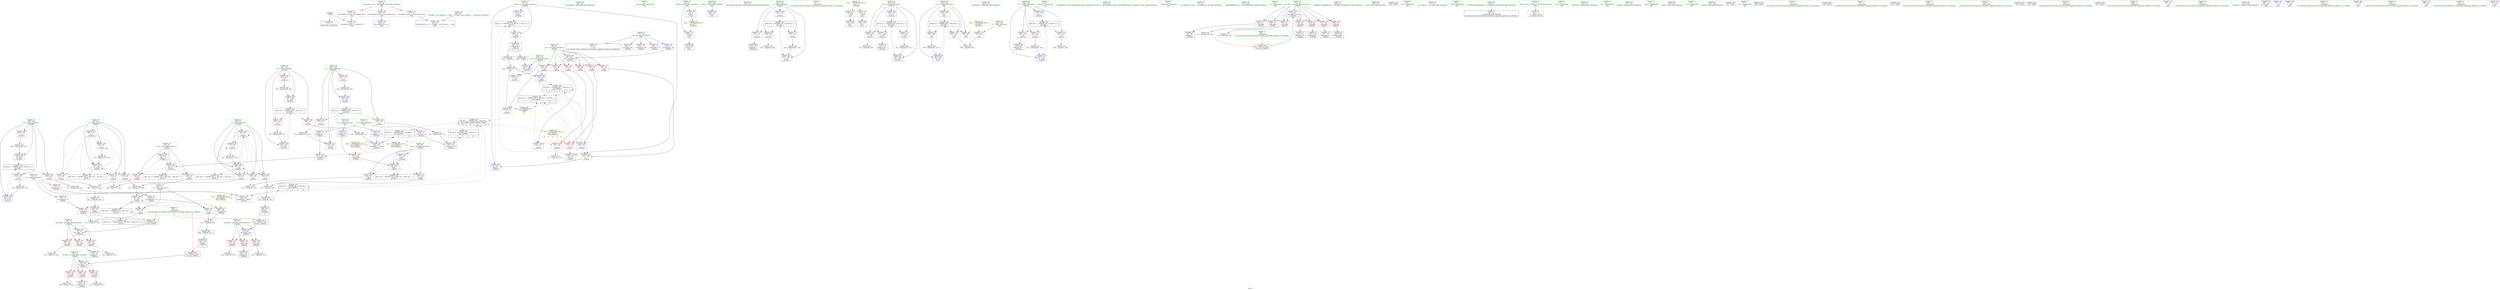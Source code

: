 digraph "SVFG" {
	label="SVFG";

	Node0x55d791118ef0 [shape=record,color=grey,label="{NodeID: 0\nNullPtr}"];
	Node0x55d791118ef0 -> Node0x55d79113a380[style=solid];
	Node0x55d791118ef0 -> Node0x55d791141460[style=solid];
	Node0x55d79113bba0 [shape=record,color=blue,label="{NodeID: 194\n70\<--124\nretval\<--\n_Z3dfsiiii\n}"];
	Node0x55d79113bba0 -> Node0x55d791159f50[style=dashed];
	Node0x55d791138cd0 [shape=record,color=purple,label="{NodeID: 111\n418\<--36\nllvm.global_ctors_2\<--llvm.global_ctors\nGlob }"];
	Node0x55d791138cd0 -> Node0x55d791141460[style=solid];
	Node0x55d791136e50 [shape=record,color=green,label="{NodeID: 28\n13\<--14\nB\<--B_field_insensitive\nGlob }"];
	Node0x55d791136e50 -> Node0x55d79113b860[style=solid];
	Node0x55d791136e50 -> Node0x55d79113b930[style=solid];
	Node0x55d79114b730 [shape=record,color=grey,label="{NodeID: 305\n207 = cmp(202, 206, )\n}"];
	Node0x55d79114b730 -> Node0x55d79113d890[style=solid];
	Node0x55d7911441e0 [shape=record,color=blue,label="{NodeID: 222\n247\<--328\nans\<--call27\n_Z5solvev\n}"];
	Node0x55d7911441e0 -> Node0x55d791140d50[style=dashed];
	Node0x55d79113eda0 [shape=record,color=red,label="{NodeID: 139\n184\<--82\n\<--ma1\n_Z3dfsiiii\n}"];
	Node0x55d79113eda0 -> Node0x55d79114c630[style=solid];
	Node0x55d791139710 [shape=record,color=green,label="{NodeID: 56\n250\<--251\n_ZNSirsERi\<--_ZNSirsERi_field_insensitive\n}"];
	Node0x55d79115b850 [shape=record,color=black,label="{NodeID: 333\nMR_22V_2 = PHI(MR_22V_3, MR_22V_1, MR_22V_1, )\npts\{91 \}\n}"];
	Node0x55d791140460 [shape=record,color=red,label="{NodeID: 167\n309\<--239\n\<--k\n_Z5solvev\n}"];
	Node0x55d791140460 -> Node0x55d791149f30[style=solid];
	Node0x55d79113b040 [shape=record,color=black,label="{NodeID: 84\n65\<--230\n_Z3dfsiiii_ret\<--\n_Z3dfsiiii\n|{<s0>3|<s1>8}}"];
	Node0x55d79113b040:s0 -> Node0x55d7911796a0[style=solid,color=blue];
	Node0x55d79113b040:s1 -> Node0x55d791179af0[style=solid,color=blue];
	Node0x55d791113c30 [shape=record,color=green,label="{NodeID: 1\n7\<--1\n__dso_handle\<--dummyObj\nGlob }"];
	Node0x55d79113d570 [shape=record,color=black,label="{NodeID: 278\n187 = PHI(188, 185, )\n}"];
	Node0x55d79113d570 -> Node0x55d79113ad00[style=solid];
	Node0x55d79113bc70 [shape=record,color=blue,label="{NodeID: 195\n82\<--128\nma1\<--\n_Z3dfsiiii\n}"];
	Node0x55d79113bc70 -> Node0x55d79113ecd0[style=dashed];
	Node0x55d79113bc70 -> Node0x55d79113eda0[style=dashed];
	Node0x55d79113bc70 -> Node0x55d79113bd40[style=dashed];
	Node0x55d79113bc70 -> Node0x55d79115a450[style=dashed];
	Node0x55d791138dd0 [shape=record,color=red,label="{NodeID: 112\n366\<--8\n\<--OPEN\nmain\n}"];
	Node0x55d791138dd0 -> Node0x55d79113b380[style=solid];
	Node0x55d791136f50 [shape=record,color=green,label="{NodeID: 29\n15\<--16\nK\<--K_field_insensitive\nGlob }"];
	Node0x55d791136f50 -> Node0x55d791138040[style=solid];
	Node0x55d791136f50 -> Node0x55d791138110[style=solid];
	Node0x55d791136f50 -> Node0x55d7911381e0[style=solid];
	Node0x55d79114b8b0 [shape=record,color=grey,label="{NodeID: 306\n175 = cmp(170, 174, )\n}"];
	Node0x55d7911442b0 [shape=record,color=blue,label="{NodeID: 223\n359\<--120\nretval\<--\nmain\n}"];
	Node0x55d79113ee70 [shape=record,color=red,label="{NodeID: 140\n160\<--84\n\<--ma2\n_Z3dfsiiii\n}"];
	Node0x55d79113ee70 -> Node0x55d79114b2b0[style=solid];
	Node0x55d791139810 [shape=record,color=green,label="{NodeID: 57\n326\<--327\nllvm.memset.p0i8.i64\<--llvm.memset.p0i8.i64_field_insensitive\n}"];
	Node0x55d79115bd50 [shape=record,color=black,label="{NodeID: 334\nMR_30V_2 = PHI(MR_30V_5, MR_30V_1, MR_30V_3, )\npts\{190000 \}\n|{<s0>3|<s1>3|<s2>8}}"];
	Node0x55d79115bd50:s0 -> Node0x55d79113fd10[style=dashed,color=blue];
	Node0x55d79115bd50:s1 -> Node0x55d79113c2f0[style=dashed,color=blue];
	Node0x55d79115bd50:s2 -> Node0x55d791167650[style=dashed,color=blue];
	Node0x55d791140530 [shape=record,color=red,label="{NodeID: 168\n315\<--239\n\<--k\n_Z5solvev\n}"];
	Node0x55d791140530 -> Node0x55d7911494b0[style=solid];
	Node0x55d79113b110 [shape=record,color=black,label="{NodeID: 85\n274\<--273\nidxprom\<--\n_Z5solvev\n}"];
	Node0x55d7911188d0 [shape=record,color=green,label="{NodeID: 2\n9\<--1\n\<--dummyObj\nCan only get source location for instruction, argument, global var or function.}"];
	Node0x55d79113d700 [shape=record,color=black,label="{NodeID: 279\n197 = PHI(188, 195, )\n}"];
	Node0x55d79113d700 -> Node0x55d79113add0[style=solid];
	Node0x55d79113bd40 [shape=record,color=blue,label="{NodeID: 196\n82\<--135\nma1\<--\n_Z3dfsiiii\n}"];
	Node0x55d79113bd40 -> Node0x55d79113ecd0[style=dashed];
	Node0x55d79113bd40 -> Node0x55d79113eda0[style=dashed];
	Node0x55d79113bd40 -> Node0x55d79115a450[style=dashed];
	Node0x55d791138ea0 [shape=record,color=red,label="{NodeID: 113\n369\<--26\n\<--stdin\nmain\n}"];
	Node0x55d791138ea0 -> Node0x55d79113b450[style=solid];
	Node0x55d791137050 [shape=record,color=green,label="{NodeID: 30\n17\<--19\ndp\<--dp_field_insensitive\nGlob }"];
	Node0x55d791137050 -> Node0x55d79113a480[style=solid];
	Node0x55d791137050 -> Node0x55d7911382b0[style=solid];
	Node0x55d791137050 -> Node0x55d791138380[style=solid];
	Node0x55d791137050 -> Node0x55d791138450[style=solid];
	Node0x55d791137050 -> Node0x55d791138520[style=solid];
	Node0x55d79114ba30 [shape=record,color=grey,label="{NodeID: 307\n307 = cmp(306, 268, )\n}"];
	Node0x55d791144380 [shape=record,color=blue,label="{NodeID: 224\n363\<--128\ncas\<--\nmain\n}"];
	Node0x55d791144380 -> Node0x55d7911598d0[style=dashed];
	Node0x55d79113ef40 [shape=record,color=red,label="{NodeID: 141\n194\<--84\n\<--ma2\n_Z3dfsiiii\n}"];
	Node0x55d79113ef40 -> Node0x55d79114b130[style=solid];
	Node0x55d791139910 [shape=record,color=green,label="{NodeID: 58\n332\<--333\n_ZNSolsEx\<--_ZNSolsEx_field_insensitive\n}"];
	Node0x55d79115c250 [shape=record,color=black,label="{NodeID: 335\nMR_36V_3 = PHI(MR_36V_4, MR_36V_2, )\npts\{240 \}\n}"];
	Node0x55d79115c250 -> Node0x55d791140460[style=dashed];
	Node0x55d79115c250 -> Node0x55d791140530[style=dashed];
	Node0x55d79115c250 -> Node0x55d791144040[style=dashed];
	Node0x55d791140600 [shape=record,color=red,label="{NodeID: 169\n266\<--241\n\<--i\n_Z5solvev\n}"];
	Node0x55d791140600 -> Node0x55d79114bd30[style=solid];
	Node0x55d79113b1e0 [shape=record,color=black,label="{NodeID: 86\n293\<--292\nidxprom10\<--\n_Z5solvev\n}"];
	Node0x55d791135280 [shape=record,color=green,label="{NodeID: 3\n20\<--1\n_ZSt3cin\<--dummyObj\nGlob }"];
	Node0x55d79113d890 [shape=record,color=black,label="{NodeID: 280\n209 = PHI(188, 207, )\n}"];
	Node0x55d79113d890 -> Node0x55d79113af70[style=solid];
	Node0x55d79113be10 [shape=record,color=blue,label="{NodeID: 197\n84\<--128\nma2\<--\n_Z3dfsiiii\n}"];
	Node0x55d79113be10 -> Node0x55d79113ee70[style=dashed];
	Node0x55d79113be10 -> Node0x55d79113ef40[style=dashed];
	Node0x55d79113be10 -> Node0x55d79113bee0[style=dashed];
	Node0x55d79113be10 -> Node0x55d79115a950[style=dashed];
	Node0x55d791138f70 [shape=record,color=red,label="{NodeID: 114\n375\<--31\n\<--stdout\nmain\n}"];
	Node0x55d791138f70 -> Node0x55d79113b520[style=solid];
	Node0x55d791137150 [shape=record,color=green,label="{NodeID: 31\n36\<--40\nllvm.global_ctors\<--llvm.global_ctors_field_insensitive\nGlob }"];
	Node0x55d791137150 -> Node0x55d791138ad0[style=solid];
	Node0x55d791137150 -> Node0x55d791138bd0[style=solid];
	Node0x55d791137150 -> Node0x55d791138cd0[style=solid];
	Node0x55d79114bbb0 [shape=record,color=grey,label="{NodeID: 308\n168 = cmp(167, 120, )\n}"];
	Node0x55d791144450 [shape=record,color=blue,label="{NodeID: 225\n363\<--398\ncas\<--inc\nmain\n}"];
	Node0x55d791144450 -> Node0x55d7911598d0[style=dashed];
	Node0x55d79113f010 [shape=record,color=red,label="{NodeID: 142\n153\<--86\n\<--i\n_Z3dfsiiii\n}"];
	Node0x55d79113f010 -> Node0x55d79114ae30[style=solid];
	Node0x55d791139a10 [shape=record,color=green,label="{NodeID: 59\n335\<--336\n_ZSt4endlIcSt11char_traitsIcEERSt13basic_ostreamIT_T0_ES6_\<--_ZSt4endlIcSt11char_traitsIcEERSt13basic_ostreamIT_T0_ES6__field_insensitive\n}"];
	Node0x55d791167650 [shape=record,color=yellow,style=double,label="{NodeID: 419\n30V_2 = CSCHI(MR_30V_1)\npts\{190000 \}\nCS[]|{<s0>15}}"];
	Node0x55d791167650:s0 -> Node0x55d7911599c0[style=dashed,color=blue];
	Node0x55d79115c750 [shape=record,color=black,label="{NodeID: 336\nMR_42V_3 = PHI(MR_42V_4, MR_42V_2, )\npts\{246 \}\n}"];
	Node0x55d79115c750 -> Node0x55d791140ae0[style=dashed];
	Node0x55d79115c750 -> Node0x55d791140bb0[style=dashed];
	Node0x55d79115c750 -> Node0x55d791140c80[style=dashed];
	Node0x55d79115c750 -> Node0x55d791144110[style=dashed];
	Node0x55d7911406d0 [shape=record,color=red,label="{NodeID: 170\n273\<--241\n\<--i\n_Z5solvev\n}"];
	Node0x55d7911406d0 -> Node0x55d79113b110[style=solid];
	Node0x55d79113b2b0 [shape=record,color=black,label="{NodeID: 87\n312\<--311\nidxprom21\<--\n_Z5solvev\n}"];
	Node0x55d791135310 [shape=record,color=green,label="{NodeID: 4\n21\<--1\n_ZSt4cout\<--dummyObj\nGlob }"];
	Node0x55d791149330 [shape=record,color=grey,label="{NodeID: 281\n301 = Binary(300, 128, )\n}"];
	Node0x55d791149330 -> Node0x55d791143dd0[style=solid];
	Node0x55d79113bee0 [shape=record,color=blue,label="{NodeID: 198\n84\<--145\nma2\<--\n_Z3dfsiiii\n}"];
	Node0x55d79113bee0 -> Node0x55d79113ee70[style=dashed];
	Node0x55d79113bee0 -> Node0x55d79113ef40[style=dashed];
	Node0x55d79113bee0 -> Node0x55d79115a950[style=dashed];
	Node0x55d79113da20 [shape=record,color=red,label="{NodeID: 115\n230\<--70\n\<--retval\n_Z3dfsiiii\n}"];
	Node0x55d79113da20 -> Node0x55d79113b040[style=solid];
	Node0x55d791137250 [shape=record,color=green,label="{NodeID: 32\n41\<--42\n__cxx_global_var_init\<--__cxx_global_var_init_field_insensitive\n}"];
	Node0x55d79114bd30 [shape=record,color=grey,label="{NodeID: 309\n267 = cmp(266, 268, )\n}"];
	Node0x55d79113f0e0 [shape=record,color=red,label="{NodeID: 143\n163\<--86\n\<--i\n_Z3dfsiiii\n}"];
	Node0x55d79113f0e0 -> Node0x55d79114a0b0[style=solid];
	Node0x55d791139b10 [shape=record,color=green,label="{NodeID: 60\n337\<--338\n_ZNSolsEPFRSoS_E\<--_ZNSolsEPFRSoS_E_field_insensitive\n}"];
	Node0x55d79115cc50 [shape=record,color=black,label="{NodeID: 337\nMR_28V_2 = PHI(MR_28V_3, MR_28V_1, )\npts\{160000 \}\n|{|<s1>8|<s2>15}}"];
	Node0x55d79115cc50 -> Node0x55d791143f70[style=dashed];
	Node0x55d79115cc50:s1 -> Node0x55d7911609f0[style=dashed,color=red];
	Node0x55d79115cc50:s2 -> Node0x55d7911599c0[style=dashed,color=blue];
	Node0x55d7911407a0 [shape=record,color=red,label="{NodeID: 171\n281\<--241\n\<--i\n_Z5solvev\n}"];
	Node0x55d7911407a0 -> Node0x55d79114a830[style=solid];
	Node0x55d79113b380 [shape=record,color=black,label="{NodeID: 88\n367\<--366\ntobool\<--\nmain\n}"];
	Node0x55d7911353a0 [shape=record,color=green,label="{NodeID: 5\n22\<--1\n.str\<--dummyObj\nGlob }"];
	Node0x55d7911494b0 [shape=record,color=grey,label="{NodeID: 282\n316 = Binary(315, 272, )\n}"];
	Node0x55d7911494b0 -> Node0x55d791144040[style=solid];
	Node0x55d79113bfb0 [shape=record,color=blue,label="{NodeID: 199\n148\<--150\n\<--\n_Z3dfsiiii\n}"];
	Node0x55d79113bfb0 -> Node0x55d79113fde0[style=dashed];
	Node0x55d79113bfb0 -> Node0x55d79115bd50[style=dashed];
	Node0x55d79113bfb0 -> Node0x55d79115db50[style=dashed];
	Node0x55d79113daf0 [shape=record,color=red,label="{NodeID: 116\n96\<--72\n\<--pos.addr\n_Z3dfsiiii\n}"];
	Node0x55d79113daf0 -> Node0x55d79113a680[style=solid];
	Node0x55d791137350 [shape=record,color=green,label="{NodeID: 33\n45\<--46\n_ZNSt8ios_base4InitC1Ev\<--_ZNSt8ios_base4InitC1Ev_field_insensitive\n}"];
	Node0x55d79114beb0 [shape=record,color=grey,label="{NodeID: 310\n111 = cmp(110, 112, )\n}"];
	Node0x55d79113f1b0 [shape=record,color=red,label="{NodeID: 144\n183\<--86\n\<--i\n_Z3dfsiiii\n}"];
	Node0x55d79113f1b0 -> Node0x55d79114c630[style=solid];
	Node0x55d791139c10 [shape=record,color=green,label="{NodeID: 61\n356\<--357\nmain\<--main_field_insensitive\n}"];
	Node0x55d791178ea0 [shape=record,color=black,label="{NodeID: 421\n392 = PHI()\n}"];
	Node0x55d791140870 [shape=record,color=red,label="{NodeID: 172\n287\<--243\n\<--i5\n_Z5solvev\n}"];
	Node0x55d791140870 -> Node0x55d79114c7b0[style=solid];
	Node0x55d79113b450 [shape=record,color=black,label="{NodeID: 89\n372\<--369\ncall\<--\nmain\n}"];
	Node0x55d791135430 [shape=record,color=green,label="{NodeID: 6\n24\<--1\n.str.1\<--dummyObj\nGlob }"];
	Node0x55d791149630 [shape=record,color=grey,label="{NodeID: 283\n291 = Binary(290, 272, )\n}"];
	Node0x55d791149630 -> Node0x55d791143c30[style=solid];
	Node0x55d79113c080 [shape=record,color=blue,label="{NodeID: 200\n86\<--120\ni\<--\n_Z3dfsiiii\n}"];
	Node0x55d79113c080 -> Node0x55d79113f010[style=dashed];
	Node0x55d79113c080 -> Node0x55d79113f0e0[style=dashed];
	Node0x55d79113c080 -> Node0x55d79113f1b0[style=dashed];
	Node0x55d79113c080 -> Node0x55d79113f280[style=dashed];
	Node0x55d79113c080 -> Node0x55d79113c490[style=dashed];
	Node0x55d79113c080 -> Node0x55d79115ae50[style=dashed];
	Node0x55d79113dbc0 [shape=record,color=red,label="{NodeID: 117\n118\<--72\n\<--pos.addr\n_Z3dfsiiii\n}"];
	Node0x55d79113dbc0 -> Node0x55d79114c030[style=solid];
	Node0x55d791137450 [shape=record,color=green,label="{NodeID: 34\n51\<--52\n__cxa_atexit\<--__cxa_atexit_field_insensitive\n}"];
	Node0x55d79114c030 [shape=record,color=grey,label="{NodeID: 311\n119 = cmp(118, 120, )\n}"];
	Node0x55d79113f280 [shape=record,color=red,label="{NodeID: 145\n222\<--86\n\<--i\n_Z3dfsiiii\n}"];
	Node0x55d79113f280 -> Node0x55d79114a6b0[style=solid];
	Node0x55d791139d10 [shape=record,color=green,label="{NodeID: 62\n359\<--360\nretval\<--retval_field_insensitive\nmain\n}"];
	Node0x55d791139d10 -> Node0x55d7911442b0[style=solid];
	Node0x55d791178fa0 [shape=record,color=black,label="{NodeID: 422\n66 = PHI(179, 268, )\n0th arg _Z3dfsiiii }"];
	Node0x55d791178fa0 -> Node0x55d791141560[style=solid];
	Node0x55d791140940 [shape=record,color=red,label="{NodeID: 173\n292\<--243\n\<--i5\n_Z5solvev\n}"];
	Node0x55d791140940 -> Node0x55d79113b1e0[style=solid];
	Node0x55d79113b520 [shape=record,color=black,label="{NodeID: 90\n378\<--375\ncall1\<--\nmain\n}"];
	Node0x55d7911354c0 [shape=record,color=green,label="{NodeID: 7\n26\<--1\nstdin\<--dummyObj\nGlob }"];
	Node0x55d7911497b0 [shape=record,color=grey,label="{NodeID: 284\n297 = Binary(296, 272, )\n}"];
	Node0x55d7911497b0 -> Node0x55d791143d00[style=solid];
	Node0x55d79113c150 [shape=record,color=blue,label="{NodeID: 201\n88\<--120\nj\<--\n_Z3dfsiiii\n}"];
	Node0x55d79113c150 -> Node0x55d79113f350[style=dashed];
	Node0x55d79113c150 -> Node0x55d79113f420[style=dashed];
	Node0x55d79113c150 -> Node0x55d79113f4f0[style=dashed];
	Node0x55d79113c150 -> Node0x55d79113f5c0[style=dashed];
	Node0x55d79113c150 -> Node0x55d79113c150[style=dashed];
	Node0x55d79113c150 -> Node0x55d79113c3c0[style=dashed];
	Node0x55d79113c150 -> Node0x55d79115b350[style=dashed];
	Node0x55d79113dc90 [shape=record,color=red,label="{NodeID: 118\n132\<--72\n\<--pos.addr\n_Z3dfsiiii\n}"];
	Node0x55d79113dc90 -> Node0x55d79113aa90[style=solid];
	Node0x55d791137550 [shape=record,color=green,label="{NodeID: 35\n50\<--56\n_ZNSt8ios_base4InitD1Ev\<--_ZNSt8ios_base4InitD1Ev_field_insensitive\n}"];
	Node0x55d791137550 -> Node0x55d79113a580[style=solid];
	Node0x55d79114c1b0 [shape=record,color=grey,label="{NodeID: 312\n130 = cmp(129, 120, )\n}"];
	Node0x55d79113f350 [shape=record,color=red,label="{NodeID: 146\n159\<--88\n\<--j\n_Z3dfsiiii\n}"];
	Node0x55d79113f350 -> Node0x55d79114b2b0[style=solid];
	Node0x55d791139de0 [shape=record,color=green,label="{NodeID: 63\n361\<--362\nT\<--T_field_insensitive\nmain\n}"];
	Node0x55d791139de0 -> Node0x55d791140e20[style=solid];
	Node0x55d791179220 [shape=record,color=black,label="{NodeID: 423\n67 = PHI(189, 128, )\n1st arg _Z3dfsiiii }"];
	Node0x55d791179220 -> Node0x55d791141630[style=solid];
	Node0x55d79115db50 [shape=record,color=black,label="{NodeID: 340\nMR_30V_6 = PHI(MR_30V_7, MR_30V_5, )\npts\{190000 \}\n|{|<s3>3|<s4>3|<s5>3|<s6>3|<s7>3}}"];
	Node0x55d79115db50 -> Node0x55d79113fde0[style=dashed];
	Node0x55d79115db50 -> Node0x55d79115bd50[style=dashed];
	Node0x55d79115db50 -> Node0x55d79115db50[style=dashed];
	Node0x55d79115db50:s3 -> Node0x55d79113f830[style=dashed,color=red];
	Node0x55d79115db50:s4 -> Node0x55d79113f900[style=dashed,color=red];
	Node0x55d79115db50:s5 -> Node0x55d79113bad0[style=dashed,color=red];
	Node0x55d79115db50:s6 -> Node0x55d79113bfb0[style=dashed,color=red];
	Node0x55d79115db50:s7 -> Node0x55d79115bd50[style=dashed,color=red];
	Node0x55d791140a10 [shape=record,color=red,label="{NodeID: 174\n300\<--243\n\<--i5\n_Z5solvev\n}"];
	Node0x55d791140a10 -> Node0x55d791149330[style=solid];
	Node0x55d79113b5f0 [shape=record,color=purple,label="{NodeID: 91\n47\<--4\n\<--_ZStL8__ioinit\n__cxx_global_var_init\n}"];
	Node0x55d791135da0 [shape=record,color=green,label="{NodeID: 8\n27\<--1\n.str.2\<--dummyObj\nGlob }"];
	Node0x55d791149930 [shape=record,color=grey,label="{NodeID: 285\n320 = Binary(319, 128, )\n}"];
	Node0x55d791149930 -> Node0x55d791144110[style=solid];
	Node0x55d79113c220 [shape=record,color=blue,label="{NodeID: 202\n90\<--165\nx\<--and\n_Z3dfsiiii\n}"];
	Node0x55d79113c220 -> Node0x55d79113f690[style=dashed];
	Node0x55d79113c220 -> Node0x55d79113f760[style=dashed];
	Node0x55d79113c220 -> Node0x55d79113c220[style=dashed];
	Node0x55d79113c220 -> Node0x55d7911572c0[style=dashed];
	Node0x55d79113dd60 [shape=record,color=red,label="{NodeID: 119\n142\<--72\n\<--pos.addr\n_Z3dfsiiii\n}"];
	Node0x55d79113dd60 -> Node0x55d79113ab60[style=solid];
	Node0x55d791137650 [shape=record,color=green,label="{NodeID: 36\n63\<--64\n_Z3dfsiiii\<--_Z3dfsiiii_field_insensitive\n}"];
	Node0x55d79114c330 [shape=record,color=grey,label="{NodeID: 313\n140 = cmp(139, 120, )\n}"];
	Node0x55d79113f420 [shape=record,color=red,label="{NodeID: 147\n164\<--88\n\<--j\n_Z3dfsiiii\n}"];
	Node0x55d79113f420 -> Node0x55d79114a0b0[style=solid];
	Node0x55d791139eb0 [shape=record,color=green,label="{NodeID: 64\n363\<--364\ncas\<--cas_field_insensitive\nmain\n}"];
	Node0x55d791139eb0 -> Node0x55d791140ef0[style=solid];
	Node0x55d791139eb0 -> Node0x55d791140fc0[style=solid];
	Node0x55d791139eb0 -> Node0x55d791141090[style=solid];
	Node0x55d791139eb0 -> Node0x55d791144380[style=solid];
	Node0x55d791139eb0 -> Node0x55d791144450[style=solid];
	Node0x55d7911793a0 [shape=record,color=black,label="{NodeID: 424\n68 = PHI(198, 128, )\n2nd arg _Z3dfsiiii }"];
	Node0x55d7911793a0 -> Node0x55d791141700[style=solid];
	Node0x55d791140ae0 [shape=record,color=red,label="{NodeID: 175\n306\<--245\n\<--i16\n_Z5solvev\n}"];
	Node0x55d791140ae0 -> Node0x55d79114ba30[style=solid];
	Node0x55d79113b6c0 [shape=record,color=purple,label="{NodeID: 92\n134\<--11\narrayidx12\<--A\n_Z3dfsiiii\n}"];
	Node0x55d79113b6c0 -> Node0x55d79113f9d0[style=solid];
	Node0x55d791135e30 [shape=record,color=green,label="{NodeID: 9\n29\<--1\n.str.3\<--dummyObj\nGlob }"];
	Node0x55d791149ab0 [shape=record,color=grey,label="{NodeID: 286\n262 = Binary(261, 256, )\n}"];
	Node0x55d791149ab0 -> Node0x55d79113c7d0[style=solid];
	Node0x55d79113c2f0 [shape=record,color=blue,label="{NodeID: 203\n212\<--214\n\<--add\n_Z3dfsiiii\n}"];
	Node0x55d79113c2f0 -> Node0x55d79115db50[style=dashed];
	Node0x55d79113de30 [shape=record,color=red,label="{NodeID: 120\n171\<--72\n\<--pos.addr\n_Z3dfsiiii\n}"];
	Node0x55d79113de30 -> Node0x55d79113ac30[style=solid];
	Node0x55d791137750 [shape=record,color=green,label="{NodeID: 37\n70\<--71\nretval\<--retval_field_insensitive\n_Z3dfsiiii\n}"];
	Node0x55d791137750 -> Node0x55d79113da20[style=solid];
	Node0x55d791137750 -> Node0x55d79113ba00[style=solid];
	Node0x55d791137750 -> Node0x55d79113bba0[style=solid];
	Node0x55d791137750 -> Node0x55d79113c560[style=solid];
	Node0x55d79114c4b0 [shape=record,color=grey,label="{NodeID: 314\n181 = cmp(180, 120, )\n}"];
	Node0x55d79113f4f0 [shape=record,color=red,label="{NodeID: 148\n193\<--88\n\<--j\n_Z3dfsiiii\n}"];
	Node0x55d79113f4f0 -> Node0x55d79114b130[style=solid];
	Node0x55d791139f80 [shape=record,color=green,label="{NodeID: 65\n373\<--374\nfreopen\<--freopen_field_insensitive\n}"];
	Node0x55d791179520 [shape=record,color=black,label="{NodeID: 425\n69 = PHI(210, 128, )\n3rd arg _Z3dfsiiii }"];
	Node0x55d791179520 -> Node0x55d7911417d0[style=solid];
	Node0x55d79115e550 [shape=record,color=black,label="{NodeID: 342\nMR_34V_3 = PHI(MR_34V_4, MR_34V_2, )\npts\{238 \}\n}"];
	Node0x55d79115e550 -> Node0x55d7911401f0[style=dashed];
	Node0x55d79115e550 -> Node0x55d7911402c0[style=dashed];
	Node0x55d79115e550 -> Node0x55d791143d00[style=dashed];
	Node0x55d791140bb0 [shape=record,color=red,label="{NodeID: 176\n311\<--245\n\<--i16\n_Z5solvev\n}"];
	Node0x55d791140bb0 -> Node0x55d79113b2b0[style=solid];
	Node0x55d79113b790 [shape=record,color=purple,label="{NodeID: 93\n275\<--11\narrayidx\<--A\n_Z5solvev\n}"];
	Node0x55d79113b790 -> Node0x55d79113c970[style=solid];
	Node0x55d791135ec0 [shape=record,color=green,label="{NodeID: 10\n31\<--1\nstdout\<--dummyObj\nGlob }"];
	Node0x55d7911614a0 [shape=record,color=yellow,style=double,label="{NodeID: 370\n30V_1 = ENCHI(MR_30V_0)\npts\{190000 \}\nFun[_Z5solvev]|{<s0>8|<s1>8|<s2>8|<s3>8|<s4>8}}"];
	Node0x55d7911614a0:s0 -> Node0x55d79113f830[style=dashed,color=red];
	Node0x55d7911614a0:s1 -> Node0x55d79113f900[style=dashed,color=red];
	Node0x55d7911614a0:s2 -> Node0x55d79113bad0[style=dashed,color=red];
	Node0x55d7911614a0:s3 -> Node0x55d79113bfb0[style=dashed,color=red];
	Node0x55d7911614a0:s4 -> Node0x55d79115bd50[style=dashed,color=red];
	Node0x55d791149c30 [shape=record,color=grey,label="{NodeID: 287\n398 = Binary(397, 128, )\n}"];
	Node0x55d791149c30 -> Node0x55d791144450[style=solid];
	Node0x55d79113c3c0 [shape=record,color=blue,label="{NodeID: 204\n88\<--218\nj\<--inc\n_Z3dfsiiii\n}"];
	Node0x55d79113c3c0 -> Node0x55d79113f350[style=dashed];
	Node0x55d79113c3c0 -> Node0x55d79113f420[style=dashed];
	Node0x55d79113c3c0 -> Node0x55d79113f4f0[style=dashed];
	Node0x55d79113c3c0 -> Node0x55d79113f5c0[style=dashed];
	Node0x55d79113c3c0 -> Node0x55d79113c150[style=dashed];
	Node0x55d79113c3c0 -> Node0x55d79113c3c0[style=dashed];
	Node0x55d79113c3c0 -> Node0x55d79115b350[style=dashed];
	Node0x55d79113df00 [shape=record,color=red,label="{NodeID: 121\n178\<--72\n\<--pos.addr\n_Z3dfsiiii\n}"];
	Node0x55d79113df00 -> Node0x55d79114a230[style=solid];
	Node0x55d791137820 [shape=record,color=green,label="{NodeID: 38\n72\<--73\npos.addr\<--pos.addr_field_insensitive\n_Z3dfsiiii\n}"];
	Node0x55d791137820 -> Node0x55d79113daf0[style=solid];
	Node0x55d791137820 -> Node0x55d79113dbc0[style=solid];
	Node0x55d791137820 -> Node0x55d79113dc90[style=solid];
	Node0x55d791137820 -> Node0x55d79113dd60[style=solid];
	Node0x55d791137820 -> Node0x55d79113de30[style=solid];
	Node0x55d791137820 -> Node0x55d79113df00[style=solid];
	Node0x55d791137820 -> Node0x55d79113dfd0[style=solid];
	Node0x55d791137820 -> Node0x55d791141560[style=solid];
	Node0x55d79114c630 [shape=record,color=grey,label="{NodeID: 315\n185 = cmp(183, 184, )\n}"];
	Node0x55d79114c630 -> Node0x55d79113d570[style=solid];
	Node0x55d79113f5c0 [shape=record,color=red,label="{NodeID: 149\n217\<--88\n\<--j\n_Z3dfsiiii\n}"];
	Node0x55d79113f5c0 -> Node0x55d79114a9b0[style=solid];
	Node0x55d79113a080 [shape=record,color=green,label="{NodeID: 66\n382\<--383\nscanf\<--scanf_field_insensitive\n}"];
	Node0x55d7911796a0 [shape=record,color=black,label="{NodeID: 426\n211 = PHI(65, )\n}"];
	Node0x55d7911796a0 -> Node0x55d791149db0[style=solid];
	Node0x55d79115ea50 [shape=record,color=black,label="{NodeID: 343\nMR_40V_3 = PHI(MR_40V_4, MR_40V_2, )\npts\{244 \}\n}"];
	Node0x55d79115ea50 -> Node0x55d791140870[style=dashed];
	Node0x55d79115ea50 -> Node0x55d791140940[style=dashed];
	Node0x55d79115ea50 -> Node0x55d791140a10[style=dashed];
	Node0x55d79115ea50 -> Node0x55d791143dd0[style=dashed];
	Node0x55d791140c80 [shape=record,color=red,label="{NodeID: 177\n319\<--245\n\<--i16\n_Z5solvev\n}"];
	Node0x55d791140c80 -> Node0x55d791149930[style=solid];
	Node0x55d79113b860 [shape=record,color=purple,label="{NodeID: 94\n144\<--13\narrayidx17\<--B\n_Z3dfsiiii\n}"];
	Node0x55d79113b860 -> Node0x55d79113faa0[style=solid];
	Node0x55d791135f50 [shape=record,color=green,label="{NodeID: 11\n32\<--1\n.str.4\<--dummyObj\nGlob }"];
	Node0x55d791161580 [shape=record,color=yellow,style=double,label="{NodeID: 371\n50V_1 = ENCHI(MR_50V_0)\npts\{1 \}\nFun[main]}"];
	Node0x55d791161580 -> Node0x55d791138ea0[style=dashed];
	Node0x55d791161580 -> Node0x55d791138f70[style=dashed];
	Node0x55d791149db0 [shape=record,color=grey,label="{NodeID: 288\n214 = Binary(213, 211, )\n}"];
	Node0x55d791149db0 -> Node0x55d79113c2f0[style=solid];
	Node0x55d79113c490 [shape=record,color=blue,label="{NodeID: 205\n86\<--223\ni\<--inc44\n_Z3dfsiiii\n}"];
	Node0x55d79113c490 -> Node0x55d79113f010[style=dashed];
	Node0x55d79113c490 -> Node0x55d79113f0e0[style=dashed];
	Node0x55d79113c490 -> Node0x55d79113f1b0[style=dashed];
	Node0x55d79113c490 -> Node0x55d79113f280[style=dashed];
	Node0x55d79113c490 -> Node0x55d79113c490[style=dashed];
	Node0x55d79113c490 -> Node0x55d79115ae50[style=dashed];
	Node0x55d79113dfd0 [shape=record,color=red,label="{NodeID: 122\n203\<--72\n\<--pos.addr\n_Z3dfsiiii\n}"];
	Node0x55d79113dfd0 -> Node0x55d79113aea0[style=solid];
	Node0x55d7911378f0 [shape=record,color=green,label="{NodeID: 39\n74\<--75\nup1.addr\<--up1.addr_field_insensitive\n_Z3dfsiiii\n}"];
	Node0x55d7911378f0 -> Node0x55d79113e0a0[style=solid];
	Node0x55d7911378f0 -> Node0x55d79113e170[style=solid];
	Node0x55d7911378f0 -> Node0x55d79113e240[style=solid];
	Node0x55d7911378f0 -> Node0x55d791141630[style=solid];
	Node0x55d79114c7b0 [shape=record,color=grey,label="{NodeID: 316\n288 = cmp(287, 268, )\n}"];
	Node0x55d79113f690 [shape=record,color=red,label="{NodeID: 150\n170\<--90\n\<--x\n_Z3dfsiiii\n}"];
	Node0x55d79113f690 -> Node0x55d79114b8b0[style=solid];
	Node0x55d79113a180 [shape=record,color=green,label="{NodeID: 67\n393\<--394\nprintf\<--printf_field_insensitive\n}"];
	Node0x55d7911797b0 [shape=record,color=black,label="{NodeID: 427\n48 = PHI()\n}"];
	Node0x55d79115ef50 [shape=record,color=black,label="{NodeID: 344\nMR_26V_2 = PHI(MR_26V_3, MR_26V_1, )\npts\{140000 \}\n|{|<s1>8|<s2>15}}"];
	Node0x55d79115ef50 -> Node0x55d791143c30[style=dashed];
	Node0x55d79115ef50:s1 -> Node0x55d791160910[style=dashed,color=red];
	Node0x55d79115ef50:s2 -> Node0x55d7911599c0[style=dashed,color=blue];
	Node0x55d791140d50 [shape=record,color=red,label="{NodeID: 178\n330\<--247\n\<--ans\n_Z5solvev\n}"];
	Node0x55d79113b930 [shape=record,color=purple,label="{NodeID: 95\n294\<--13\narrayidx11\<--B\n_Z5solvev\n}"];
	Node0x55d79113b930 -> Node0x55d791143c30[style=solid];
	Node0x55d791135fe0 [shape=record,color=green,label="{NodeID: 12\n34\<--1\n.str.5\<--dummyObj\nGlob }"];
	Node0x55d791161690 [shape=record,color=yellow,style=double,label="{NodeID: 372\n52V_1 = ENCHI(MR_52V_0)\npts\{10 \}\nFun[main]}"];
	Node0x55d791161690 -> Node0x55d791138dd0[style=dashed];
	Node0x55d791149f30 [shape=record,color=grey,label="{NodeID: 289\n310 = Binary(309, 272, )\n}"];
	Node0x55d791149f30 -> Node0x55d791143f70[style=solid];
	Node0x55d79113c560 [shape=record,color=blue,label="{NodeID: 206\n70\<--227\nretval\<--\n_Z3dfsiiii\n}"];
	Node0x55d79113c560 -> Node0x55d791159f50[style=dashed];
	Node0x55d79113e0a0 [shape=record,color=red,label="{NodeID: 123\n99\<--74\n\<--up1.addr\n_Z3dfsiiii\n}"];
	Node0x55d79113e0a0 -> Node0x55d79113a750[style=solid];
	Node0x55d7911379c0 [shape=record,color=green,label="{NodeID: 40\n76\<--77\nup2.addr\<--up2.addr_field_insensitive\n_Z3dfsiiii\n}"];
	Node0x55d7911379c0 -> Node0x55d79113e310[style=solid];
	Node0x55d7911379c0 -> Node0x55d79113e3e0[style=solid];
	Node0x55d7911379c0 -> Node0x55d79113e4b0[style=solid];
	Node0x55d7911379c0 -> Node0x55d791141700[style=solid];
	Node0x55d79113f760 [shape=record,color=red,label="{NodeID: 151\n202\<--90\n\<--x\n_Z3dfsiiii\n}"];
	Node0x55d79113f760 -> Node0x55d79114b730[style=solid];
	Node0x55d79113a280 [shape=record,color=green,label="{NodeID: 68\n38\<--412\n_GLOBAL__sub_I_francis1_1_1.cpp\<--_GLOBAL__sub_I_francis1_1_1.cpp_field_insensitive\n}"];
	Node0x55d79113a280 -> Node0x55d791141360[style=solid];
	Node0x55d791179880 [shape=record,color=black,label="{NodeID: 428\n249 = PHI()\n}"];
	Node0x55d791140e20 [shape=record,color=red,label="{NodeID: 179\n387\<--361\n\<--T\nmain\n}"];
	Node0x55d791140e20 -> Node0x55d79114b430[style=solid];
	Node0x55d791138040 [shape=record,color=purple,label="{NodeID: 96\n173\<--15\narrayidx25\<--K\n_Z3dfsiiii\n}"];
	Node0x55d791138040 -> Node0x55d79113fb70[style=solid];
	Node0x55d791136070 [shape=record,color=green,label="{NodeID: 13\n37\<--1\n\<--dummyObj\nCan only get source location for instruction, argument, global var or function.}"];
	Node0x55d79114a0b0 [shape=record,color=grey,label="{NodeID: 290\n165 = Binary(163, 164, )\n}"];
	Node0x55d79114a0b0 -> Node0x55d79113c220[style=solid];
	Node0x55d79113c630 [shape=record,color=blue,label="{NodeID: 207\n235\<--255\na\<--dec\n_Z5solvev\n}"];
	Node0x55d79113c630 -> Node0x55d791157cc0[style=dashed];
	Node0x55d79113e170 [shape=record,color=red,label="{NodeID: 124\n129\<--74\n\<--up1.addr\n_Z3dfsiiii\n}"];
	Node0x55d79113e170 -> Node0x55d79114c1b0[style=solid];
	Node0x55d791137a90 [shape=record,color=green,label="{NodeID: 41\n78\<--79\nuu.addr\<--uu.addr_field_insensitive\n_Z3dfsiiii\n}"];
	Node0x55d791137a90 -> Node0x55d79113e580[style=solid];
	Node0x55d791137a90 -> Node0x55d79113e650[style=solid];
	Node0x55d791137a90 -> Node0x55d79113e720[style=solid];
	Node0x55d791137a90 -> Node0x55d7911417d0[style=solid];
	Node0x55d79113f830 [shape=record,color=red,label="{NodeID: 152\n110\<--109\n\<--\n_Z3dfsiiii\n}"];
	Node0x55d79113f830 -> Node0x55d79114beb0[style=solid];
	Node0x55d79113a380 [shape=record,color=black,label="{NodeID: 69\n2\<--3\ndummyVal\<--dummyVal\n}"];
	Node0x55d791179950 [shape=record,color=black,label="{NodeID: 429\n252 = PHI()\n}"];
	Node0x55d791140ef0 [shape=record,color=red,label="{NodeID: 180\n386\<--363\n\<--cas\nmain\n}"];
	Node0x55d791140ef0 -> Node0x55d79114b430[style=solid];
	Node0x55d791138110 [shape=record,color=purple,label="{NodeID: 97\n205\<--15\narrayidx39\<--K\n_Z3dfsiiii\n}"];
	Node0x55d791138110 -> Node0x55d79113fc40[style=solid];
	Node0x55d791136100 [shape=record,color=green,label="{NodeID: 14\n112\<--1\n\<--dummyObj\nCan only get source location for instruction, argument, global var or function.}"];
	Node0x55d7911590c0 [shape=record,color=yellow,style=double,label="{NodeID: 374\n56V_1 = ENCHI(MR_56V_0)\npts\{362 \}\nFun[main]}"];
	Node0x55d7911590c0 -> Node0x55d791140e20[style=dashed];
	Node0x55d79114a230 [shape=record,color=grey,label="{NodeID: 291\n179 = Binary(178, 128, )\n|{<s0>3}}"];
	Node0x55d79114a230:s0 -> Node0x55d791178fa0[style=solid,color=red];
	Node0x55d79113c700 [shape=record,color=blue,label="{NodeID: 208\n237\<--259\nb\<--dec3\n_Z5solvev\n}"];
	Node0x55d79113c700 -> Node0x55d79115e550[style=dashed];
	Node0x55d79113e240 [shape=record,color=red,label="{NodeID: 125\n180\<--74\n\<--up1.addr\n_Z3dfsiiii\n}"];
	Node0x55d79113e240 -> Node0x55d79114c4b0[style=solid];
	Node0x55d791137b60 [shape=record,color=green,label="{NodeID: 42\n80\<--81\nans\<--ans_field_insensitive\n_Z3dfsiiii\n}"];
	Node0x55d791137b60 -> Node0x55d79113e7f0[style=solid];
	Node0x55d791137b60 -> Node0x55d79113e8c0[style=solid];
	Node0x55d791137b60 -> Node0x55d79113e990[style=solid];
	Node0x55d791137b60 -> Node0x55d79113ea60[style=solid];
	Node0x55d791137b60 -> Node0x55d79113eb30[style=solid];
	Node0x55d791137b60 -> Node0x55d79113ec00[style=solid];
	Node0x55d791137b60 -> Node0x55d7911418a0[style=solid];
	Node0x55d79113f900 [shape=record,color=red,label="{NodeID: 153\n115\<--114\n\<--\n_Z3dfsiiii\n}"];
	Node0x55d79113f900 -> Node0x55d79113ba00[style=solid];
	Node0x55d79113a480 [shape=record,color=black,label="{NodeID: 70\n18\<--17\n\<--dp\nCan only get source location for instruction, argument, global var or function.}"];
	Node0x55d791179a20 [shape=record,color=black,label="{NodeID: 430\n253 = PHI()\n}"];
	Node0x55d791140fc0 [shape=record,color=red,label="{NodeID: 181\n390\<--363\n\<--cas\nmain\n}"];
	Node0x55d7911381e0 [shape=record,color=purple,label="{NodeID: 98\n313\<--15\narrayidx22\<--K\n_Z5solvev\n}"];
	Node0x55d7911381e0 -> Node0x55d791143f70[style=solid];
	Node0x55d791136190 [shape=record,color=green,label="{NodeID: 15\n120\<--1\n\<--dummyObj\nCan only get source location for instruction, argument, global var or function.}"];
	Node0x55d79114a3b0 [shape=record,color=grey,label="{NodeID: 292\n255 = Binary(254, 256, )\n}"];
	Node0x55d79114a3b0 -> Node0x55d79113c630[style=solid];
	Node0x55d79113c7d0 [shape=record,color=blue,label="{NodeID: 209\n239\<--262\nk\<--dec4\n_Z5solvev\n}"];
	Node0x55d79113c7d0 -> Node0x55d79115c250[style=dashed];
	Node0x55d79113e310 [shape=record,color=red,label="{NodeID: 126\n102\<--76\n\<--up2.addr\n_Z3dfsiiii\n}"];
	Node0x55d79113e310 -> Node0x55d79113a820[style=solid];
	Node0x55d791137c30 [shape=record,color=green,label="{NodeID: 43\n82\<--83\nma1\<--ma1_field_insensitive\n_Z3dfsiiii\n}"];
	Node0x55d791137c30 -> Node0x55d79113ecd0[style=solid];
	Node0x55d791137c30 -> Node0x55d79113eda0[style=solid];
	Node0x55d791137c30 -> Node0x55d79113bc70[style=solid];
	Node0x55d791137c30 -> Node0x55d79113bd40[style=solid];
	Node0x55d7911572c0 [shape=record,color=black,label="{NodeID: 320\nMR_22V_3 = PHI(MR_22V_4, MR_22V_1, )\npts\{91 \}\n}"];
	Node0x55d7911572c0 -> Node0x55d79113c220[style=dashed];
	Node0x55d7911572c0 -> Node0x55d7911572c0[style=dashed];
	Node0x55d7911572c0 -> Node0x55d79115b850[style=dashed];
	Node0x55d79113f9d0 [shape=record,color=red,label="{NodeID: 154\n135\<--134\n\<--arrayidx12\n_Z3dfsiiii\n}"];
	Node0x55d79113f9d0 -> Node0x55d79113bd40[style=solid];
	Node0x55d79113a580 [shape=record,color=black,label="{NodeID: 71\n49\<--50\n\<--_ZNSt8ios_base4InitD1Ev\nCan only get source location for instruction, argument, global var or function.}"];
	Node0x55d791179af0 [shape=record,color=black,label="{NodeID: 431\n328 = PHI(65, )\n}"];
	Node0x55d791179af0 -> Node0x55d7911441e0[style=solid];
	Node0x55d791141090 [shape=record,color=red,label="{NodeID: 182\n397\<--363\n\<--cas\nmain\n}"];
	Node0x55d791141090 -> Node0x55d791149c30[style=solid];
	Node0x55d7911382b0 [shape=record,color=purple,label="{NodeID: 99\n98\<--17\narrayidx\<--dp\n_Z3dfsiiii\n}"];
	Node0x55d791136250 [shape=record,color=green,label="{NodeID: 16\n124\<--1\n\<--dummyObj\nCan only get source location for instruction, argument, global var or function.}"];
	Node0x55d79114a530 [shape=record,color=grey,label="{NodeID: 293\n259 = Binary(258, 256, )\n}"];
	Node0x55d79114a530 -> Node0x55d79113c700[style=solid];
	Node0x55d79113c8a0 [shape=record,color=blue,label="{NodeID: 210\n241\<--128\ni\<--\n_Z5solvev\n}"];
	Node0x55d79113c8a0 -> Node0x55d7911581c0[style=dashed];
	Node0x55d79113e3e0 [shape=record,color=red,label="{NodeID: 127\n139\<--76\n\<--up2.addr\n_Z3dfsiiii\n}"];
	Node0x55d79113e3e0 -> Node0x55d79114c330[style=solid];
	Node0x55d791137d00 [shape=record,color=green,label="{NodeID: 44\n84\<--85\nma2\<--ma2_field_insensitive\n_Z3dfsiiii\n}"];
	Node0x55d791137d00 -> Node0x55d79113ee70[style=solid];
	Node0x55d791137d00 -> Node0x55d79113ef40[style=solid];
	Node0x55d791137d00 -> Node0x55d79113be10[style=solid];
	Node0x55d791137d00 -> Node0x55d79113bee0[style=solid];
	Node0x55d79113faa0 [shape=record,color=red,label="{NodeID: 155\n145\<--144\n\<--arrayidx17\n_Z3dfsiiii\n}"];
	Node0x55d79113faa0 -> Node0x55d79113bee0[style=solid];
	Node0x55d79113a680 [shape=record,color=black,label="{NodeID: 72\n97\<--96\nidxprom\<--\n_Z3dfsiiii\n}"];
	Node0x55d791179cc0 [shape=record,color=black,label="{NodeID: 432\n331 = PHI()\n}"];
	Node0x55d791141160 [shape=record,color=blue,label="{NodeID: 183\n8\<--9\nOPEN\<--\nGlob }"];
	Node0x55d791141160 -> Node0x55d791161690[style=dashed];
	Node0x55d791138380 [shape=record,color=purple,label="{NodeID: 100\n101\<--17\narrayidx2\<--dp\n_Z3dfsiiii\n}"];
	Node0x55d791136350 [shape=record,color=green,label="{NodeID: 17\n128\<--1\n\<--dummyObj\nCan only get source location for instruction, argument, global var or function.|{<s0>8|<s1>8|<s2>8}}"];
	Node0x55d791136350:s0 -> Node0x55d791179220[style=solid,color=red];
	Node0x55d791136350:s1 -> Node0x55d7911793a0[style=solid,color=red];
	Node0x55d791136350:s2 -> Node0x55d791179520[style=solid,color=red];
	Node0x55d79114a6b0 [shape=record,color=grey,label="{NodeID: 294\n223 = Binary(222, 128, )\n}"];
	Node0x55d79114a6b0 -> Node0x55d79113c490[style=solid];
	Node0x55d79113c970 [shape=record,color=blue,label="{NodeID: 211\n275\<--271\narrayidx\<--rem\n_Z5solvev\n}"];
	Node0x55d79113c970 -> Node0x55d7911586c0[style=dashed];
	Node0x55d79113e4b0 [shape=record,color=red,label="{NodeID: 128\n190\<--76\n\<--up2.addr\n_Z3dfsiiii\n}"];
	Node0x55d79113e4b0 -> Node0x55d79114afb0[style=solid];
	Node0x55d791137dd0 [shape=record,color=green,label="{NodeID: 45\n86\<--87\ni\<--i_field_insensitive\n_Z3dfsiiii\n}"];
	Node0x55d791137dd0 -> Node0x55d79113f010[style=solid];
	Node0x55d791137dd0 -> Node0x55d79113f0e0[style=solid];
	Node0x55d791137dd0 -> Node0x55d79113f1b0[style=solid];
	Node0x55d791137dd0 -> Node0x55d79113f280[style=solid];
	Node0x55d791137dd0 -> Node0x55d79113c080[style=solid];
	Node0x55d791137dd0 -> Node0x55d79113c490[style=solid];
	Node0x55d791157cc0 [shape=record,color=black,label="{NodeID: 322\nMR_32V_3 = PHI(MR_32V_4, MR_32V_2, )\npts\{236 \}\n}"];
	Node0x55d791157cc0 -> Node0x55d79113ff80[style=dashed];
	Node0x55d791157cc0 -> Node0x55d791140050[style=dashed];
	Node0x55d791157cc0 -> Node0x55d7911439c0[style=dashed];
	Node0x55d79113fb70 [shape=record,color=red,label="{NodeID: 156\n174\<--173\n\<--arrayidx25\n_Z3dfsiiii\n}"];
	Node0x55d79113fb70 -> Node0x55d79114b8b0[style=solid];
	Node0x55d79113a750 [shape=record,color=black,label="{NodeID: 73\n100\<--99\nidxprom1\<--\n_Z3dfsiiii\n}"];
	Node0x55d791179d90 [shape=record,color=black,label="{NodeID: 433\n334 = PHI()\n}"];
	Node0x55d791141260 [shape=record,color=blue,label="{NodeID: 184\n416\<--37\nllvm.global_ctors_0\<--\nGlob }"];
	Node0x55d791138450 [shape=record,color=purple,label="{NodeID: 101\n104\<--17\narrayidx4\<--dp\n_Z3dfsiiii\n}"];
	Node0x55d791136450 [shape=record,color=green,label="{NodeID: 18\n150\<--1\n\<--dummyObj\nCan only get source location for instruction, argument, global var or function.}"];
	Node0x55d79114a830 [shape=record,color=grey,label="{NodeID: 295\n282 = Binary(281, 128, )\n}"];
	Node0x55d79114a830 -> Node0x55d791143a90[style=solid];
	Node0x55d7911439c0 [shape=record,color=blue,label="{NodeID: 212\n235\<--278\na\<--div\n_Z5solvev\n}"];
	Node0x55d7911439c0 -> Node0x55d791157cc0[style=dashed];
	Node0x55d79113e580 [shape=record,color=red,label="{NodeID: 129\n105\<--78\n\<--uu.addr\n_Z3dfsiiii\n}"];
	Node0x55d79113e580 -> Node0x55d79113a8f0[style=solid];
	Node0x55d791137ea0 [shape=record,color=green,label="{NodeID: 46\n88\<--89\nj\<--j_field_insensitive\n_Z3dfsiiii\n}"];
	Node0x55d791137ea0 -> Node0x55d79113f350[style=solid];
	Node0x55d791137ea0 -> Node0x55d79113f420[style=solid];
	Node0x55d791137ea0 -> Node0x55d79113f4f0[style=solid];
	Node0x55d791137ea0 -> Node0x55d79113f5c0[style=solid];
	Node0x55d791137ea0 -> Node0x55d79113c150[style=solid];
	Node0x55d791137ea0 -> Node0x55d79113c3c0[style=solid];
	Node0x55d7911581c0 [shape=record,color=black,label="{NodeID: 323\nMR_38V_3 = PHI(MR_38V_4, MR_38V_2, )\npts\{242 \}\n}"];
	Node0x55d7911581c0 -> Node0x55d791140600[style=dashed];
	Node0x55d7911581c0 -> Node0x55d7911406d0[style=dashed];
	Node0x55d7911581c0 -> Node0x55d7911407a0[style=dashed];
	Node0x55d7911581c0 -> Node0x55d791143a90[style=dashed];
	Node0x55d79113fc40 [shape=record,color=red,label="{NodeID: 157\n206\<--205\n\<--arrayidx39\n_Z3dfsiiii\n}"];
	Node0x55d79113fc40 -> Node0x55d79114b730[style=solid];
	Node0x55d79113a820 [shape=record,color=black,label="{NodeID: 74\n103\<--102\nidxprom3\<--\n_Z3dfsiiii\n}"];
	Node0x55d791179e60 [shape=record,color=black,label="{NodeID: 434\n381 = PHI()\n}"];
	Node0x55d791141360 [shape=record,color=blue,label="{NodeID: 185\n417\<--38\nllvm.global_ctors_1\<--_GLOBAL__sub_I_francis1_1_1.cpp\nGlob }"];
	Node0x55d791138520 [shape=record,color=purple,label="{NodeID: 102\n107\<--17\narrayidx6\<--dp\n_Z3dfsiiii\n}"];
	Node0x55d791138520 -> Node0x55d7911418a0[style=solid];
	Node0x55d791136550 [shape=record,color=green,label="{NodeID: 19\n188\<--1\n\<--dummyObj\nCan only get source location for instruction, argument, global var or function.}"];
	Node0x55d79114a9b0 [shape=record,color=grey,label="{NodeID: 296\n218 = Binary(217, 128, )\n}"];
	Node0x55d79114a9b0 -> Node0x55d79113c3c0[style=solid];
	Node0x55d791143a90 [shape=record,color=blue,label="{NodeID: 213\n241\<--282\ni\<--inc\n_Z5solvev\n}"];
	Node0x55d791143a90 -> Node0x55d7911581c0[style=dashed];
	Node0x55d79113e650 [shape=record,color=red,label="{NodeID: 130\n167\<--78\n\<--uu.addr\n_Z3dfsiiii\n}"];
	Node0x55d79113e650 -> Node0x55d79114bbb0[style=solid];
	Node0x55d791137f70 [shape=record,color=green,label="{NodeID: 47\n90\<--91\nx\<--x_field_insensitive\n_Z3dfsiiii\n}"];
	Node0x55d791137f70 -> Node0x55d79113f690[style=solid];
	Node0x55d791137f70 -> Node0x55d79113f760[style=solid];
	Node0x55d791137f70 -> Node0x55d79113c220[style=solid];
	Node0x55d7911586c0 [shape=record,color=black,label="{NodeID: 324\nMR_24V_2 = PHI(MR_24V_3, MR_24V_1, )\npts\{120000 \}\n|{|<s1>8|<s2>15}}"];
	Node0x55d7911586c0 -> Node0x55d79113c970[style=dashed];
	Node0x55d7911586c0:s1 -> Node0x55d791160830[style=dashed,color=red];
	Node0x55d7911586c0:s2 -> Node0x55d7911599c0[style=dashed,color=blue];
	Node0x55d79113fd10 [shape=record,color=red,label="{NodeID: 158\n213\<--212\n\<--\n_Z3dfsiiii\n}"];
	Node0x55d79113fd10 -> Node0x55d791149db0[style=solid];
	Node0x55d79113a8f0 [shape=record,color=black,label="{NodeID: 75\n106\<--105\nidxprom5\<--\n_Z3dfsiiii\n}"];
	Node0x55d791141460 [shape=record,color=blue, style = dotted,label="{NodeID: 186\n418\<--3\nllvm.global_ctors_2\<--dummyVal\nGlob }"];
	Node0x55d7911385f0 [shape=record,color=purple,label="{NodeID: 103\n370\<--22\n\<--.str\nmain\n}"];
	Node0x55d791136650 [shape=record,color=green,label="{NodeID: 20\n256\<--1\n\<--dummyObj\nCan only get source location for instruction, argument, global var or function.}"];
	Node0x55d79114ab30 [shape=record,color=grey,label="{NodeID: 297\n271 = Binary(270, 272, )\n}"];
	Node0x55d79114ab30 -> Node0x55d79113c970[style=solid];
	Node0x55d791143b60 [shape=record,color=blue,label="{NodeID: 214\n243\<--128\ni5\<--\n_Z5solvev\n}"];
	Node0x55d791143b60 -> Node0x55d79115ea50[style=dashed];
	Node0x55d79113e720 [shape=record,color=red,label="{NodeID: 131\n199\<--78\n\<--uu.addr\n_Z3dfsiiii\n}"];
	Node0x55d79113e720 -> Node0x55d79114b5b0[style=solid];
	Node0x55d791139060 [shape=record,color=green,label="{NodeID: 48\n232\<--233\n_Z5solvev\<--_Z5solvev_field_insensitive\n}"];
	Node0x55d79113fde0 [shape=record,color=red,label="{NodeID: 159\n227\<--226\n\<--\n_Z3dfsiiii\n}"];
	Node0x55d79113fde0 -> Node0x55d79113c560[style=solid];
	Node0x55d79113a9c0 [shape=record,color=black,label="{NodeID: 76\n358\<--120\nmain_ret\<--\nmain\n}"];
	Node0x55d791141560 [shape=record,color=blue,label="{NodeID: 187\n72\<--66\npos.addr\<--pos\n_Z3dfsiiii\n}"];
	Node0x55d791141560 -> Node0x55d79113daf0[style=dashed];
	Node0x55d791141560 -> Node0x55d79113dbc0[style=dashed];
	Node0x55d791141560 -> Node0x55d79113dc90[style=dashed];
	Node0x55d791141560 -> Node0x55d79113dd60[style=dashed];
	Node0x55d791141560 -> Node0x55d79113de30[style=dashed];
	Node0x55d791141560 -> Node0x55d79113df00[style=dashed];
	Node0x55d791141560 -> Node0x55d79113dfd0[style=dashed];
	Node0x55d7911386c0 [shape=record,color=purple,label="{NodeID: 104\n371\<--24\n\<--.str.1\nmain\n}"];
	Node0x55d791136750 [shape=record,color=green,label="{NodeID: 21\n268\<--1\n\<--dummyObj\nCan only get source location for instruction, argument, global var or function.|{<s0>8}}"];
	Node0x55d791136750:s0 -> Node0x55d791178fa0[style=solid,color=red];
	Node0x55d79114acb0 [shape=record,color=grey,label="{NodeID: 298\n278 = Binary(277, 272, )\n}"];
	Node0x55d79114acb0 -> Node0x55d7911439c0[style=solid];
	Node0x55d791143c30 [shape=record,color=blue,label="{NodeID: 215\n294\<--291\narrayidx11\<--rem9\n_Z5solvev\n}"];
	Node0x55d791143c30 -> Node0x55d79115ef50[style=dashed];
	Node0x55d79113e7f0 [shape=record,color=red,label="{NodeID: 132\n109\<--80\n\<--ans\n_Z3dfsiiii\n}"];
	Node0x55d79113e7f0 -> Node0x55d79113f830[style=solid];
	Node0x55d791139160 [shape=record,color=green,label="{NodeID: 49\n235\<--236\na\<--a_field_insensitive\n_Z5solvev\n}"];
	Node0x55d791139160 -> Node0x55d79113feb0[style=solid];
	Node0x55d791139160 -> Node0x55d79113ff80[style=solid];
	Node0x55d791139160 -> Node0x55d791140050[style=solid];
	Node0x55d791139160 -> Node0x55d79113c630[style=solid];
	Node0x55d791139160 -> Node0x55d7911439c0[style=solid];
	Node0x55d7911598d0 [shape=record,color=black,label="{NodeID: 326\nMR_58V_3 = PHI(MR_58V_4, MR_58V_2, )\npts\{364 \}\n}"];
	Node0x55d7911598d0 -> Node0x55d791140ef0[style=dashed];
	Node0x55d7911598d0 -> Node0x55d791140fc0[style=dashed];
	Node0x55d7911598d0 -> Node0x55d791141090[style=dashed];
	Node0x55d7911598d0 -> Node0x55d791144450[style=dashed];
	Node0x55d79113feb0 [shape=record,color=red,label="{NodeID: 160\n254\<--235\n\<--a\n_Z5solvev\n}"];
	Node0x55d79113feb0 -> Node0x55d79114a3b0[style=solid];
	Node0x55d79113aa90 [shape=record,color=black,label="{NodeID: 77\n133\<--132\nidxprom11\<--\n_Z3dfsiiii\n}"];
	Node0x55d791141630 [shape=record,color=blue,label="{NodeID: 188\n74\<--67\nup1.addr\<--up1\n_Z3dfsiiii\n}"];
	Node0x55d791141630 -> Node0x55d79113e0a0[style=dashed];
	Node0x55d791141630 -> Node0x55d79113e170[style=dashed];
	Node0x55d791141630 -> Node0x55d79113e240[style=dashed];
	Node0x55d791138790 [shape=record,color=purple,label="{NodeID: 105\n376\<--27\n\<--.str.2\nmain\n}"];
	Node0x55d791136850 [shape=record,color=green,label="{NodeID: 22\n272\<--1\n\<--dummyObj\nCan only get source location for instruction, argument, global var or function.}"];
	Node0x55d79114ae30 [shape=record,color=grey,label="{NodeID: 299\n155 = cmp(153, 154, )\n}"];
	Node0x55d791143d00 [shape=record,color=blue,label="{NodeID: 216\n237\<--297\nb\<--div12\n_Z5solvev\n}"];
	Node0x55d791143d00 -> Node0x55d79115e550[style=dashed];
	Node0x55d79113e8c0 [shape=record,color=red,label="{NodeID: 133\n114\<--80\n\<--ans\n_Z3dfsiiii\n}"];
	Node0x55d79113e8c0 -> Node0x55d79113f900[style=solid];
	Node0x55d791139230 [shape=record,color=green,label="{NodeID: 50\n237\<--238\nb\<--b_field_insensitive\n_Z5solvev\n}"];
	Node0x55d791139230 -> Node0x55d791140120[style=solid];
	Node0x55d791139230 -> Node0x55d7911401f0[style=solid];
	Node0x55d791139230 -> Node0x55d7911402c0[style=solid];
	Node0x55d791139230 -> Node0x55d79113c700[style=solid];
	Node0x55d791139230 -> Node0x55d791143d00[style=solid];
	Node0x55d7911599c0 [shape=record,color=black,label="{NodeID: 327\nMR_60V_2 = PHI(MR_60V_3, MR_60V_1, )\npts\{120000 140000 160000 190000 \}\n|{<s0>15|<s1>15|<s2>15|<s3>15}}"];
	Node0x55d7911599c0:s0 -> Node0x55d7911586c0[style=dashed,color=red];
	Node0x55d7911599c0:s1 -> Node0x55d79115cc50[style=dashed,color=red];
	Node0x55d7911599c0:s2 -> Node0x55d79115ef50[style=dashed,color=red];
	Node0x55d7911599c0:s3 -> Node0x55d7911614a0[style=dashed,color=red];
	Node0x55d79113ff80 [shape=record,color=red,label="{NodeID: 161\n270\<--235\n\<--a\n_Z5solvev\n}"];
	Node0x55d79113ff80 -> Node0x55d79114ab30[style=solid];
	Node0x55d79113ab60 [shape=record,color=black,label="{NodeID: 78\n143\<--142\nidxprom16\<--\n_Z3dfsiiii\n}"];
	Node0x55d791141700 [shape=record,color=blue,label="{NodeID: 189\n76\<--68\nup2.addr\<--up2\n_Z3dfsiiii\n}"];
	Node0x55d791141700 -> Node0x55d79113e310[style=dashed];
	Node0x55d791141700 -> Node0x55d79113e3e0[style=dashed];
	Node0x55d791141700 -> Node0x55d79113e4b0[style=dashed];
	Node0x55d791138860 [shape=record,color=purple,label="{NodeID: 106\n377\<--29\n\<--.str.3\nmain\n}"];
	Node0x55d791136950 [shape=record,color=green,label="{NodeID: 23\n324\<--1\n\<--dummyObj\nCan only get source location for instruction, argument, global var or function.}"];
	Node0x55d79114afb0 [shape=record,color=grey,label="{NodeID: 300\n191 = cmp(190, 120, )\n}"];
	Node0x55d791143dd0 [shape=record,color=blue,label="{NodeID: 217\n243\<--301\ni5\<--inc14\n_Z5solvev\n}"];
	Node0x55d791143dd0 -> Node0x55d79115ea50[style=dashed];
	Node0x55d79113e990 [shape=record,color=red,label="{NodeID: 134\n122\<--80\n\<--ans\n_Z3dfsiiii\n}"];
	Node0x55d79113e990 -> Node0x55d79113bad0[style=solid];
	Node0x55d791139300 [shape=record,color=green,label="{NodeID: 51\n239\<--240\nk\<--k_field_insensitive\n_Z5solvev\n}"];
	Node0x55d791139300 -> Node0x55d791140390[style=solid];
	Node0x55d791139300 -> Node0x55d791140460[style=solid];
	Node0x55d791139300 -> Node0x55d791140530[style=solid];
	Node0x55d791139300 -> Node0x55d79113c7d0[style=solid];
	Node0x55d791139300 -> Node0x55d791144040[style=solid];
	Node0x55d791159f50 [shape=record,color=black,label="{NodeID: 328\nMR_2V_3 = PHI(MR_2V_5, MR_2V_2, MR_2V_4, )\npts\{71 \}\n}"];
	Node0x55d791159f50 -> Node0x55d79113da20[style=dashed];
	Node0x55d791140050 [shape=record,color=red,label="{NodeID: 162\n277\<--235\n\<--a\n_Z5solvev\n}"];
	Node0x55d791140050 -> Node0x55d79114acb0[style=solid];
	Node0x55d79113ac30 [shape=record,color=black,label="{NodeID: 79\n172\<--171\nidxprom24\<--\n_Z3dfsiiii\n}"];
	Node0x55d791160830 [shape=record,color=yellow,style=double,label="{NodeID: 356\n24V_1 = ENCHI(MR_24V_0)\npts\{120000 \}\nFun[_Z3dfsiiii]|{|<s1>3}}"];
	Node0x55d791160830 -> Node0x55d79113f9d0[style=dashed];
	Node0x55d791160830:s1 -> Node0x55d791160830[style=dashed,color=red];
	Node0x55d7911417d0 [shape=record,color=blue,label="{NodeID: 190\n78\<--69\nuu.addr\<--uu\n_Z3dfsiiii\n}"];
	Node0x55d7911417d0 -> Node0x55d79113e580[style=dashed];
	Node0x55d7911417d0 -> Node0x55d79113e650[style=dashed];
	Node0x55d7911417d0 -> Node0x55d79113e720[style=dashed];
	Node0x55d791138930 [shape=record,color=purple,label="{NodeID: 107\n380\<--32\n\<--.str.4\nmain\n}"];
	Node0x55d791136a50 [shape=record,color=green,label="{NodeID: 24\n325\<--1\n\<--dummyObj\nCan only get source location for instruction, argument, global var or function.}"];
	Node0x55d79114b130 [shape=record,color=grey,label="{NodeID: 301\n195 = cmp(193, 194, )\n}"];
	Node0x55d79114b130 -> Node0x55d79113d700[style=solid];
	Node0x55d791143ea0 [shape=record,color=blue,label="{NodeID: 218\n245\<--128\ni16\<--\n_Z5solvev\n}"];
	Node0x55d791143ea0 -> Node0x55d79115c750[style=dashed];
	Node0x55d79113ea60 [shape=record,color=red,label="{NodeID: 135\n148\<--80\n\<--ans\n_Z3dfsiiii\n}"];
	Node0x55d79113ea60 -> Node0x55d79113bfb0[style=solid];
	Node0x55d7911393d0 [shape=record,color=green,label="{NodeID: 52\n241\<--242\ni\<--i_field_insensitive\n_Z5solvev\n}"];
	Node0x55d7911393d0 -> Node0x55d791140600[style=solid];
	Node0x55d7911393d0 -> Node0x55d7911406d0[style=solid];
	Node0x55d7911393d0 -> Node0x55d7911407a0[style=solid];
	Node0x55d7911393d0 -> Node0x55d79113c8a0[style=solid];
	Node0x55d7911393d0 -> Node0x55d791143a90[style=solid];
	Node0x55d79115a450 [shape=record,color=black,label="{NodeID: 329\nMR_14V_2 = PHI(MR_14V_5, MR_14V_1, MR_14V_1, )\npts\{83 \}\n}"];
	Node0x55d791140120 [shape=record,color=red,label="{NodeID: 163\n258\<--237\n\<--b\n_Z5solvev\n}"];
	Node0x55d791140120 -> Node0x55d79114a530[style=solid];
	Node0x55d79113ad00 [shape=record,color=black,label="{NodeID: 80\n189\<--187\nconv\<--\n_Z3dfsiiii\n|{<s0>3}}"];
	Node0x55d79113ad00:s0 -> Node0x55d791179220[style=solid,color=red];
	Node0x55d791160910 [shape=record,color=yellow,style=double,label="{NodeID: 357\n26V_1 = ENCHI(MR_26V_0)\npts\{140000 \}\nFun[_Z3dfsiiii]|{|<s1>3}}"];
	Node0x55d791160910 -> Node0x55d79113faa0[style=dashed];
	Node0x55d791160910:s1 -> Node0x55d791160910[style=dashed,color=red];
	Node0x55d7911418a0 [shape=record,color=blue,label="{NodeID: 191\n80\<--107\nans\<--arrayidx6\n_Z3dfsiiii\n}"];
	Node0x55d7911418a0 -> Node0x55d79113e7f0[style=dashed];
	Node0x55d7911418a0 -> Node0x55d79113e8c0[style=dashed];
	Node0x55d7911418a0 -> Node0x55d79113e990[style=dashed];
	Node0x55d7911418a0 -> Node0x55d79113ea60[style=dashed];
	Node0x55d7911418a0 -> Node0x55d79113eb30[style=dashed];
	Node0x55d7911418a0 -> Node0x55d79113ec00[style=dashed];
	Node0x55d791138a00 [shape=record,color=purple,label="{NodeID: 108\n391\<--34\n\<--.str.5\nmain\n}"];
	Node0x55d791136b50 [shape=record,color=green,label="{NodeID: 25\n4\<--6\n_ZStL8__ioinit\<--_ZStL8__ioinit_field_insensitive\nGlob }"];
	Node0x55d791136b50 -> Node0x55d79113b5f0[style=solid];
	Node0x55d79114b2b0 [shape=record,color=grey,label="{NodeID: 302\n161 = cmp(159, 160, )\n}"];
	Node0x55d791143f70 [shape=record,color=blue,label="{NodeID: 219\n313\<--310\narrayidx22\<--rem20\n_Z5solvev\n}"];
	Node0x55d791143f70 -> Node0x55d79115cc50[style=dashed];
	Node0x55d79113eb30 [shape=record,color=red,label="{NodeID: 136\n212\<--80\n\<--ans\n_Z3dfsiiii\n}"];
	Node0x55d79113eb30 -> Node0x55d79113fd10[style=solid];
	Node0x55d79113eb30 -> Node0x55d79113c2f0[style=solid];
	Node0x55d7911394a0 [shape=record,color=green,label="{NodeID: 53\n243\<--244\ni5\<--i5_field_insensitive\n_Z5solvev\n}"];
	Node0x55d7911394a0 -> Node0x55d791140870[style=solid];
	Node0x55d7911394a0 -> Node0x55d791140940[style=solid];
	Node0x55d7911394a0 -> Node0x55d791140a10[style=solid];
	Node0x55d7911394a0 -> Node0x55d791143b60[style=solid];
	Node0x55d7911394a0 -> Node0x55d791143dd0[style=solid];
	Node0x55d79115a950 [shape=record,color=black,label="{NodeID: 330\nMR_16V_2 = PHI(MR_16V_5, MR_16V_1, MR_16V_1, )\npts\{85 \}\n}"];
	Node0x55d7911401f0 [shape=record,color=red,label="{NodeID: 164\n290\<--237\n\<--b\n_Z5solvev\n}"];
	Node0x55d7911401f0 -> Node0x55d791149630[style=solid];
	Node0x55d79113add0 [shape=record,color=black,label="{NodeID: 81\n198\<--197\nconv35\<--\n_Z3dfsiiii\n|{<s0>3}}"];
	Node0x55d79113add0:s0 -> Node0x55d7911793a0[style=solid,color=red];
	Node0x55d7911609f0 [shape=record,color=yellow,style=double,label="{NodeID: 358\n28V_1 = ENCHI(MR_28V_0)\npts\{160000 \}\nFun[_Z3dfsiiii]|{|<s2>3}}"];
	Node0x55d7911609f0 -> Node0x55d79113fb70[style=dashed];
	Node0x55d7911609f0 -> Node0x55d79113fc40[style=dashed];
	Node0x55d7911609f0:s2 -> Node0x55d7911609f0[style=dashed,color=red];
	Node0x55d79113ba00 [shape=record,color=blue,label="{NodeID: 192\n70\<--115\nretval\<--\n_Z3dfsiiii\n}"];
	Node0x55d79113ba00 -> Node0x55d791159f50[style=dashed];
	Node0x55d791138ad0 [shape=record,color=purple,label="{NodeID: 109\n416\<--36\nllvm.global_ctors_0\<--llvm.global_ctors\nGlob }"];
	Node0x55d791138ad0 -> Node0x55d791141260[style=solid];
	Node0x55d791136c50 [shape=record,color=green,label="{NodeID: 26\n8\<--10\nOPEN\<--OPEN_field_insensitive\nGlob }"];
	Node0x55d791136c50 -> Node0x55d791138dd0[style=solid];
	Node0x55d791136c50 -> Node0x55d791141160[style=solid];
	Node0x55d79114b430 [shape=record,color=grey,label="{NodeID: 303\n388 = cmp(386, 387, )\n}"];
	Node0x55d791144040 [shape=record,color=blue,label="{NodeID: 220\n239\<--316\nk\<--div23\n_Z5solvev\n}"];
	Node0x55d791144040 -> Node0x55d79115c250[style=dashed];
	Node0x55d79113ec00 [shape=record,color=red,label="{NodeID: 137\n226\<--80\n\<--ans\n_Z3dfsiiii\n}"];
	Node0x55d79113ec00 -> Node0x55d79113fde0[style=solid];
	Node0x55d791139570 [shape=record,color=green,label="{NodeID: 54\n245\<--246\ni16\<--i16_field_insensitive\n_Z5solvev\n}"];
	Node0x55d791139570 -> Node0x55d791140ae0[style=solid];
	Node0x55d791139570 -> Node0x55d791140bb0[style=solid];
	Node0x55d791139570 -> Node0x55d791140c80[style=solid];
	Node0x55d791139570 -> Node0x55d791143ea0[style=solid];
	Node0x55d791139570 -> Node0x55d791144110[style=solid];
	Node0x55d79115ae50 [shape=record,color=black,label="{NodeID: 331\nMR_18V_2 = PHI(MR_18V_4, MR_18V_1, MR_18V_1, )\npts\{87 \}\n}"];
	Node0x55d7911402c0 [shape=record,color=red,label="{NodeID: 165\n296\<--237\n\<--b\n_Z5solvev\n}"];
	Node0x55d7911402c0 -> Node0x55d7911497b0[style=solid];
	Node0x55d79113aea0 [shape=record,color=black,label="{NodeID: 82\n204\<--203\nidxprom38\<--\n_Z3dfsiiii\n}"];
	Node0x55d79113bad0 [shape=record,color=blue,label="{NodeID: 193\n122\<--124\n\<--\n_Z3dfsiiii\n}"];
	Node0x55d79113bad0 -> Node0x55d79115bd50[style=dashed];
	Node0x55d791138bd0 [shape=record,color=purple,label="{NodeID: 110\n417\<--36\nllvm.global_ctors_1\<--llvm.global_ctors\nGlob }"];
	Node0x55d791138bd0 -> Node0x55d791141360[style=solid];
	Node0x55d791136d50 [shape=record,color=green,label="{NodeID: 27\n11\<--12\nA\<--A_field_insensitive\nGlob }"];
	Node0x55d791136d50 -> Node0x55d79113b6c0[style=solid];
	Node0x55d791136d50 -> Node0x55d79113b790[style=solid];
	Node0x55d79114b5b0 [shape=record,color=grey,label="{NodeID: 304\n200 = cmp(199, 120, )\n}"];
	Node0x55d791144110 [shape=record,color=blue,label="{NodeID: 221\n245\<--320\ni16\<--inc25\n_Z5solvev\n}"];
	Node0x55d791144110 -> Node0x55d79115c750[style=dashed];
	Node0x55d79113ecd0 [shape=record,color=red,label="{NodeID: 138\n154\<--82\n\<--ma1\n_Z3dfsiiii\n}"];
	Node0x55d79113ecd0 -> Node0x55d79114ae30[style=solid];
	Node0x55d791139640 [shape=record,color=green,label="{NodeID: 55\n247\<--248\nans\<--ans_field_insensitive\n_Z5solvev\n}"];
	Node0x55d791139640 -> Node0x55d791140d50[style=solid];
	Node0x55d791139640 -> Node0x55d7911441e0[style=solid];
	Node0x55d79115b350 [shape=record,color=black,label="{NodeID: 332\nMR_20V_2 = PHI(MR_20V_3, MR_20V_1, MR_20V_1, )\npts\{89 \}\n}"];
	Node0x55d791140390 [shape=record,color=red,label="{NodeID: 166\n261\<--239\n\<--k\n_Z5solvev\n}"];
	Node0x55d791140390 -> Node0x55d791149ab0[style=solid];
	Node0x55d79113af70 [shape=record,color=black,label="{NodeID: 83\n210\<--209\nconv42\<--\n_Z3dfsiiii\n|{<s0>3}}"];
	Node0x55d79113af70:s0 -> Node0x55d791179520[style=solid,color=red];
}
